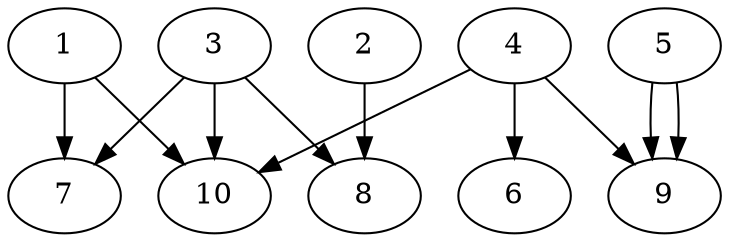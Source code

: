 // DAG automatically generated by daggen at Thu Oct  3 13:58:05 2019
// ./daggen --dot -n 10 --ccr 0.4 --fat 0.7 --regular 0.9 --density 0.6 --mindata 5242880 --maxdata 52428800 
digraph G {
  1 [size="43640320", alpha="0.06", expect_size="17456128"] 
  1 -> 7 [size ="17456128"]
  1 -> 10 [size ="17456128"]
  2 [size="89740800", alpha="0.18", expect_size="35896320"] 
  2 -> 8 [size ="35896320"]
  3 [size="88673280", alpha="0.11", expect_size="35469312"] 
  3 -> 7 [size ="35469312"]
  3 -> 8 [size ="35469312"]
  3 -> 10 [size ="35469312"]
  4 [size="111987200", alpha="0.19", expect_size="44794880"] 
  4 -> 6 [size ="44794880"]
  4 -> 9 [size ="44794880"]
  4 -> 10 [size ="44794880"]
  5 [size="23393280", alpha="0.05", expect_size="9357312"] 
  5 -> 9 [size ="9357312"]
  5 -> 9 [size ="9357312"]
  6 [size="55982080", alpha="0.19", expect_size="22392832"] 
  7 [size="13803520", alpha="0.08", expect_size="5521408"] 
  8 [size="79121920", alpha="0.13", expect_size="31648768"] 
  9 [size="74414080", alpha="0.15", expect_size="29765632"] 
  10 [size="61015040", alpha="0.11", expect_size="24406016"] 
}
